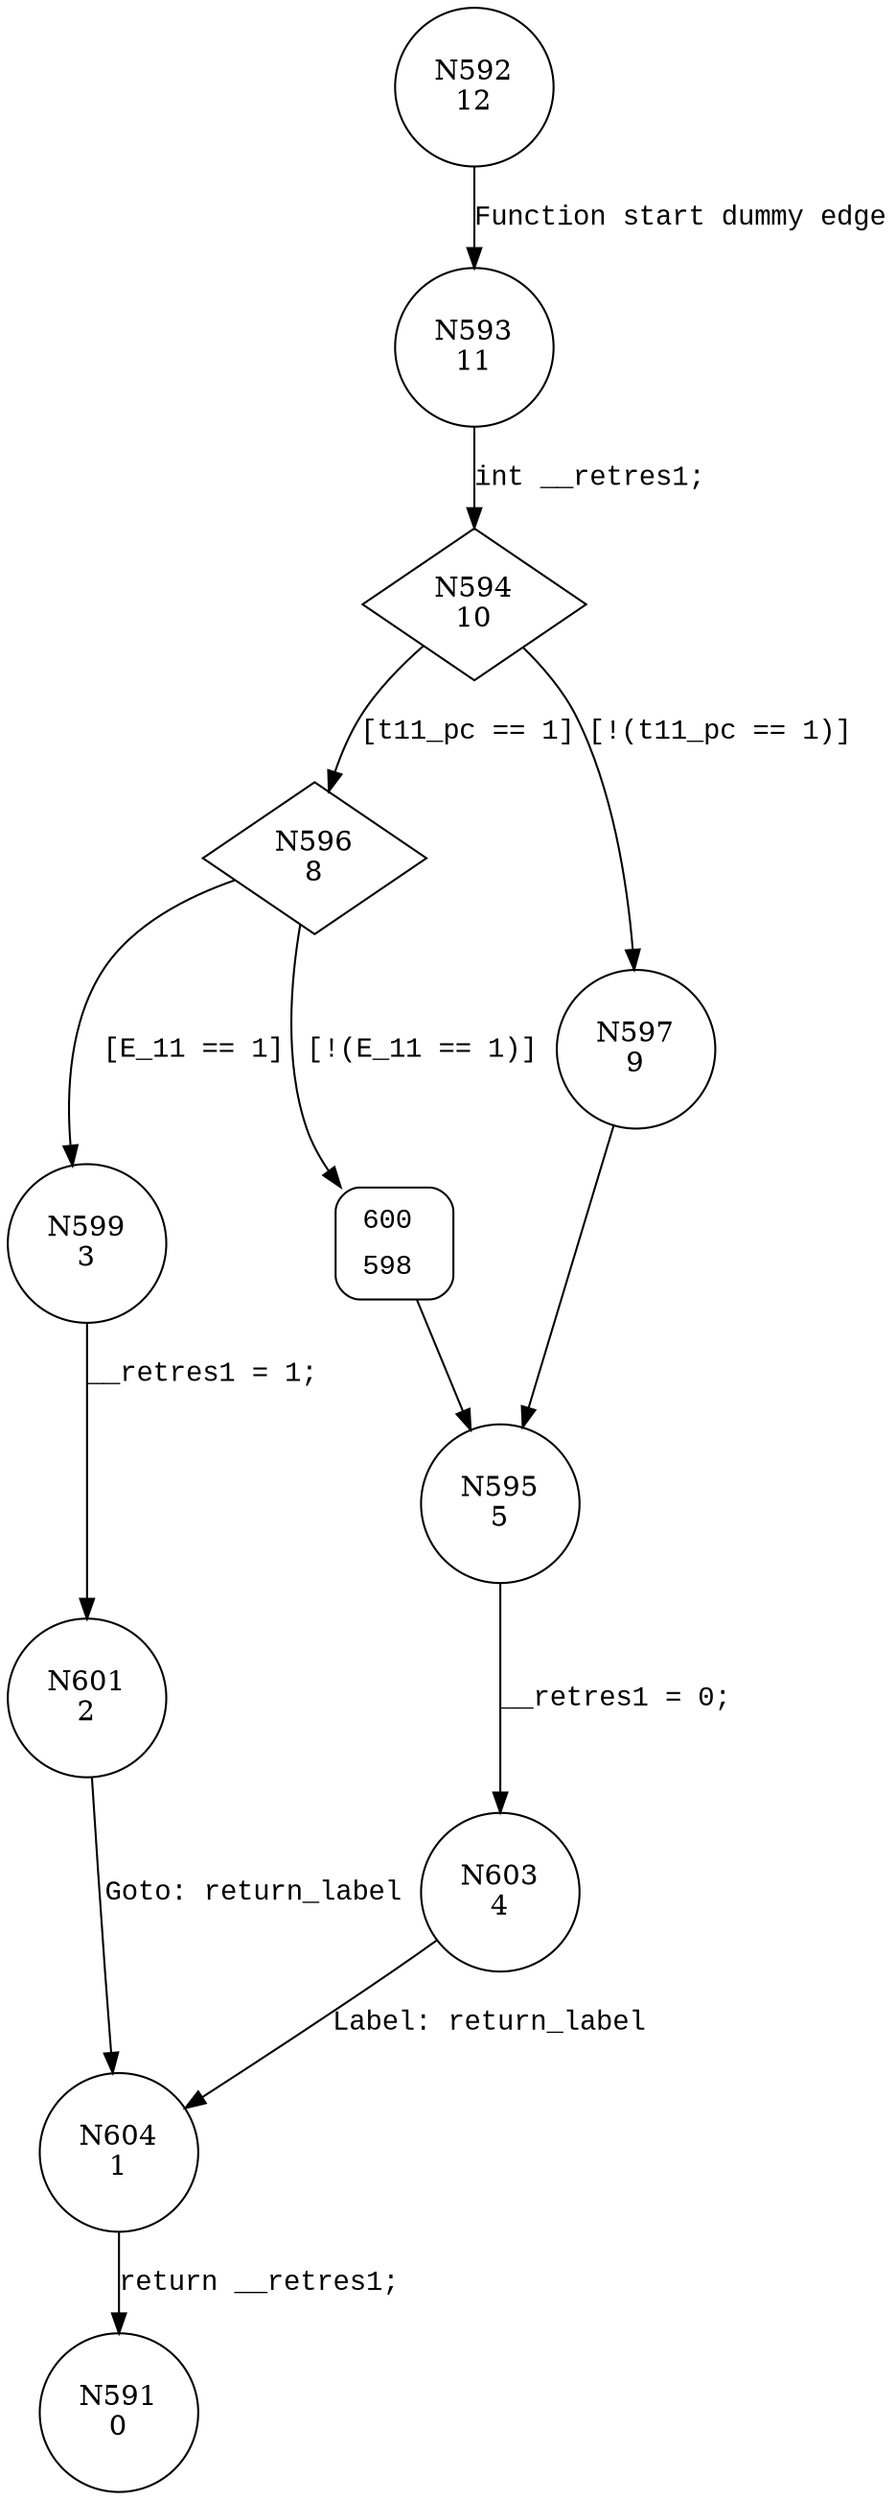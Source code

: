 digraph is_transmit11_triggered {
592 [shape="circle" label="N592\n12"]
593 [shape="circle" label="N593\n11"]
594 [shape="diamond" label="N594\n10"]
596 [shape="diamond" label="N596\n8"]
597 [shape="circle" label="N597\n9"]
595 [shape="circle" label="N595\n5"]
603 [shape="circle" label="N603\n4"]
604 [shape="circle" label="N604\n1"]
591 [shape="circle" label="N591\n0"]
599 [shape="circle" label="N599\n3"]
600 [shape="circle" label="N600\n7"]
601 [shape="circle" label="N601\n2"]
600 [style="filled,bold" penwidth="1" fillcolor="white" fontname="Courier New" shape="Mrecord" label=<<table border="0" cellborder="0" cellpadding="3" bgcolor="white"><tr><td align="right">600</td><td align="left"></td></tr><tr><td align="right">598</td><td align="left"></td></tr></table>>]
600 -> 595[label=""]
592 -> 593 [label="Function start dummy edge" fontname="Courier New"]
594 -> 596 [label="[t11_pc == 1]" fontname="Courier New"]
594 -> 597 [label="[!(t11_pc == 1)]" fontname="Courier New"]
595 -> 603 [label="__retres1 = 0;" fontname="Courier New"]
604 -> 591 [label="return __retres1;" fontname="Courier New"]
596 -> 599 [label="[E_11 == 1]" fontname="Courier New"]
596 -> 600 [label="[!(E_11 == 1)]" fontname="Courier New"]
599 -> 601 [label="__retres1 = 1;" fontname="Courier New"]
593 -> 594 [label="int __retres1;" fontname="Courier New"]
597 -> 595 [label="" fontname="Courier New"]
603 -> 604 [label="Label: return_label" fontname="Courier New"]
601 -> 604 [label="Goto: return_label" fontname="Courier New"]
}